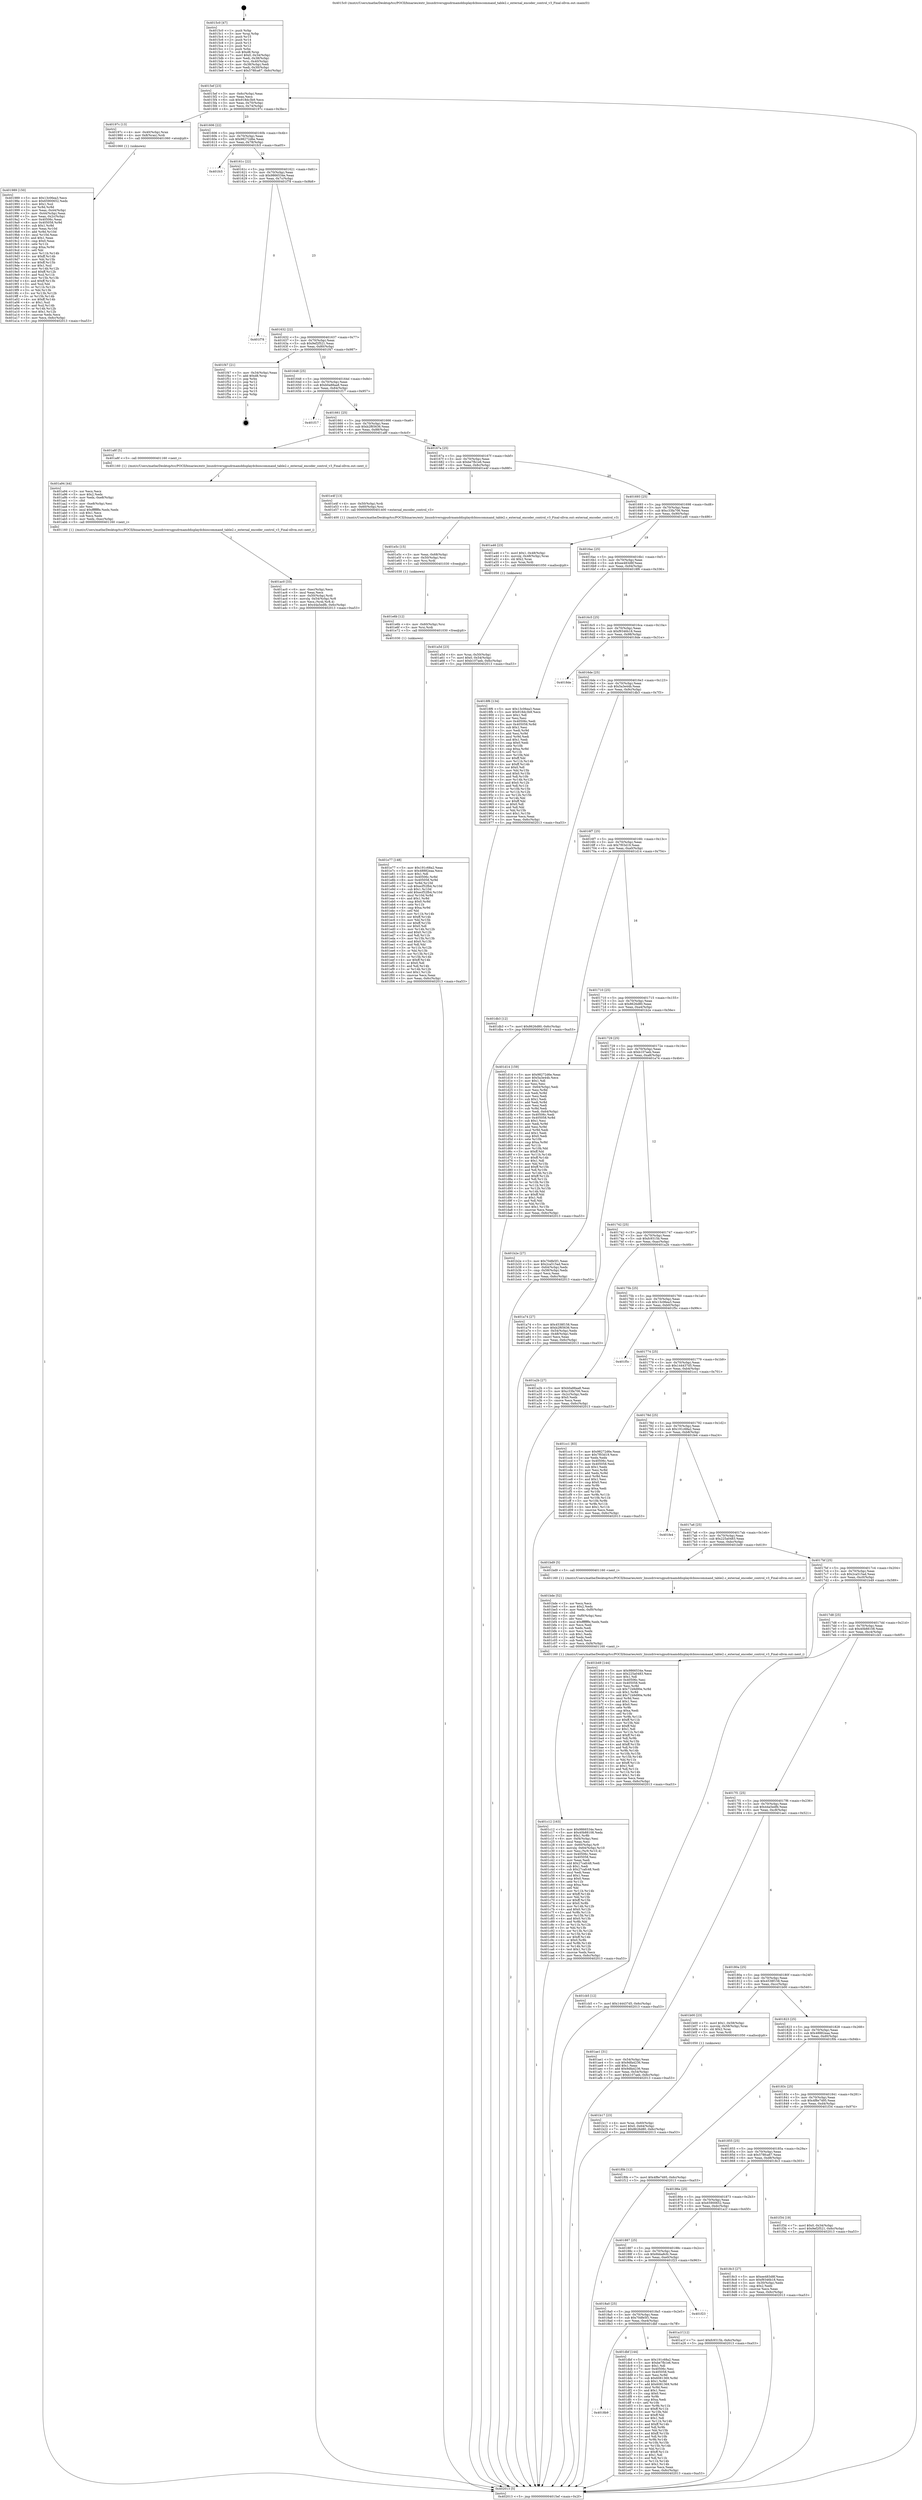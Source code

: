 digraph "0x4015c0" {
  label = "0x4015c0 (/mnt/c/Users/mathe/Desktop/tcc/POCII/binaries/extr_linuxdriversgpudrmamddisplaydcbioscommand_table2.c_external_encoder_control_v3_Final-ollvm.out::main(0))"
  labelloc = "t"
  node[shape=record]

  Entry [label="",width=0.3,height=0.3,shape=circle,fillcolor=black,style=filled]
  "0x4015ef" [label="{
     0x4015ef [23]\l
     | [instrs]\l
     &nbsp;&nbsp;0x4015ef \<+3\>: mov -0x6c(%rbp),%eax\l
     &nbsp;&nbsp;0x4015f2 \<+2\>: mov %eax,%ecx\l
     &nbsp;&nbsp;0x4015f4 \<+6\>: sub $0x918dc3b9,%ecx\l
     &nbsp;&nbsp;0x4015fa \<+3\>: mov %eax,-0x70(%rbp)\l
     &nbsp;&nbsp;0x4015fd \<+3\>: mov %ecx,-0x74(%rbp)\l
     &nbsp;&nbsp;0x401600 \<+6\>: je 000000000040197c \<main+0x3bc\>\l
  }"]
  "0x40197c" [label="{
     0x40197c [13]\l
     | [instrs]\l
     &nbsp;&nbsp;0x40197c \<+4\>: mov -0x40(%rbp),%rax\l
     &nbsp;&nbsp;0x401980 \<+4\>: mov 0x8(%rax),%rdi\l
     &nbsp;&nbsp;0x401984 \<+5\>: call 0000000000401060 \<atoi@plt\>\l
     | [calls]\l
     &nbsp;&nbsp;0x401060 \{1\} (unknown)\l
  }"]
  "0x401606" [label="{
     0x401606 [22]\l
     | [instrs]\l
     &nbsp;&nbsp;0x401606 \<+5\>: jmp 000000000040160b \<main+0x4b\>\l
     &nbsp;&nbsp;0x40160b \<+3\>: mov -0x70(%rbp),%eax\l
     &nbsp;&nbsp;0x40160e \<+5\>: sub $0x98272d6e,%eax\l
     &nbsp;&nbsp;0x401613 \<+3\>: mov %eax,-0x78(%rbp)\l
     &nbsp;&nbsp;0x401616 \<+6\>: je 0000000000401fc5 \<main+0xa05\>\l
  }"]
  Exit [label="",width=0.3,height=0.3,shape=circle,fillcolor=black,style=filled,peripheries=2]
  "0x401fc5" [label="{
     0x401fc5\l
  }", style=dashed]
  "0x40161c" [label="{
     0x40161c [22]\l
     | [instrs]\l
     &nbsp;&nbsp;0x40161c \<+5\>: jmp 0000000000401621 \<main+0x61\>\l
     &nbsp;&nbsp;0x401621 \<+3\>: mov -0x70(%rbp),%eax\l
     &nbsp;&nbsp;0x401624 \<+5\>: sub $0x9866534e,%eax\l
     &nbsp;&nbsp;0x401629 \<+3\>: mov %eax,-0x7c(%rbp)\l
     &nbsp;&nbsp;0x40162c \<+6\>: je 0000000000401f78 \<main+0x9b8\>\l
  }"]
  "0x401e77" [label="{
     0x401e77 [148]\l
     | [instrs]\l
     &nbsp;&nbsp;0x401e77 \<+5\>: mov $0x191c68a2,%eax\l
     &nbsp;&nbsp;0x401e7c \<+5\>: mov $0x48882eaa,%ecx\l
     &nbsp;&nbsp;0x401e81 \<+2\>: mov $0x1,%dl\l
     &nbsp;&nbsp;0x401e83 \<+8\>: mov 0x40506c,%r8d\l
     &nbsp;&nbsp;0x401e8b \<+8\>: mov 0x405058,%r9d\l
     &nbsp;&nbsp;0x401e93 \<+3\>: mov %r8d,%r10d\l
     &nbsp;&nbsp;0x401e96 \<+7\>: sub $0xecf52fb4,%r10d\l
     &nbsp;&nbsp;0x401e9d \<+4\>: sub $0x1,%r10d\l
     &nbsp;&nbsp;0x401ea1 \<+7\>: add $0xecf52fb4,%r10d\l
     &nbsp;&nbsp;0x401ea8 \<+4\>: imul %r10d,%r8d\l
     &nbsp;&nbsp;0x401eac \<+4\>: and $0x1,%r8d\l
     &nbsp;&nbsp;0x401eb0 \<+4\>: cmp $0x0,%r8d\l
     &nbsp;&nbsp;0x401eb4 \<+4\>: sete %r11b\l
     &nbsp;&nbsp;0x401eb8 \<+4\>: cmp $0xa,%r9d\l
     &nbsp;&nbsp;0x401ebc \<+3\>: setl %bl\l
     &nbsp;&nbsp;0x401ebf \<+3\>: mov %r11b,%r14b\l
     &nbsp;&nbsp;0x401ec2 \<+4\>: xor $0xff,%r14b\l
     &nbsp;&nbsp;0x401ec6 \<+3\>: mov %bl,%r15b\l
     &nbsp;&nbsp;0x401ec9 \<+4\>: xor $0xff,%r15b\l
     &nbsp;&nbsp;0x401ecd \<+3\>: xor $0x0,%dl\l
     &nbsp;&nbsp;0x401ed0 \<+3\>: mov %r14b,%r12b\l
     &nbsp;&nbsp;0x401ed3 \<+4\>: and $0x0,%r12b\l
     &nbsp;&nbsp;0x401ed7 \<+3\>: and %dl,%r11b\l
     &nbsp;&nbsp;0x401eda \<+3\>: mov %r15b,%r13b\l
     &nbsp;&nbsp;0x401edd \<+4\>: and $0x0,%r13b\l
     &nbsp;&nbsp;0x401ee1 \<+2\>: and %dl,%bl\l
     &nbsp;&nbsp;0x401ee3 \<+3\>: or %r11b,%r12b\l
     &nbsp;&nbsp;0x401ee6 \<+3\>: or %bl,%r13b\l
     &nbsp;&nbsp;0x401ee9 \<+3\>: xor %r13b,%r12b\l
     &nbsp;&nbsp;0x401eec \<+3\>: or %r15b,%r14b\l
     &nbsp;&nbsp;0x401eef \<+4\>: xor $0xff,%r14b\l
     &nbsp;&nbsp;0x401ef3 \<+3\>: or $0x0,%dl\l
     &nbsp;&nbsp;0x401ef6 \<+3\>: and %dl,%r14b\l
     &nbsp;&nbsp;0x401ef9 \<+3\>: or %r14b,%r12b\l
     &nbsp;&nbsp;0x401efc \<+4\>: test $0x1,%r12b\l
     &nbsp;&nbsp;0x401f00 \<+3\>: cmovne %ecx,%eax\l
     &nbsp;&nbsp;0x401f03 \<+3\>: mov %eax,-0x6c(%rbp)\l
     &nbsp;&nbsp;0x401f06 \<+5\>: jmp 0000000000402013 \<main+0xa53\>\l
  }"]
  "0x401f78" [label="{
     0x401f78\l
  }", style=dashed]
  "0x401632" [label="{
     0x401632 [22]\l
     | [instrs]\l
     &nbsp;&nbsp;0x401632 \<+5\>: jmp 0000000000401637 \<main+0x77\>\l
     &nbsp;&nbsp;0x401637 \<+3\>: mov -0x70(%rbp),%eax\l
     &nbsp;&nbsp;0x40163a \<+5\>: sub $0x9ef2f521,%eax\l
     &nbsp;&nbsp;0x40163f \<+3\>: mov %eax,-0x80(%rbp)\l
     &nbsp;&nbsp;0x401642 \<+6\>: je 0000000000401f47 \<main+0x987\>\l
  }"]
  "0x401e6b" [label="{
     0x401e6b [12]\l
     | [instrs]\l
     &nbsp;&nbsp;0x401e6b \<+4\>: mov -0x60(%rbp),%rsi\l
     &nbsp;&nbsp;0x401e6f \<+3\>: mov %rsi,%rdi\l
     &nbsp;&nbsp;0x401e72 \<+5\>: call 0000000000401030 \<free@plt\>\l
     | [calls]\l
     &nbsp;&nbsp;0x401030 \{1\} (unknown)\l
  }"]
  "0x401f47" [label="{
     0x401f47 [21]\l
     | [instrs]\l
     &nbsp;&nbsp;0x401f47 \<+3\>: mov -0x34(%rbp),%eax\l
     &nbsp;&nbsp;0x401f4a \<+7\>: add $0xd8,%rsp\l
     &nbsp;&nbsp;0x401f51 \<+1\>: pop %rbx\l
     &nbsp;&nbsp;0x401f52 \<+2\>: pop %r12\l
     &nbsp;&nbsp;0x401f54 \<+2\>: pop %r13\l
     &nbsp;&nbsp;0x401f56 \<+2\>: pop %r14\l
     &nbsp;&nbsp;0x401f58 \<+2\>: pop %r15\l
     &nbsp;&nbsp;0x401f5a \<+1\>: pop %rbp\l
     &nbsp;&nbsp;0x401f5b \<+1\>: ret\l
  }"]
  "0x401648" [label="{
     0x401648 [25]\l
     | [instrs]\l
     &nbsp;&nbsp;0x401648 \<+5\>: jmp 000000000040164d \<main+0x8d\>\l
     &nbsp;&nbsp;0x40164d \<+3\>: mov -0x70(%rbp),%eax\l
     &nbsp;&nbsp;0x401650 \<+5\>: sub $0xb0a88aa8,%eax\l
     &nbsp;&nbsp;0x401655 \<+6\>: mov %eax,-0x84(%rbp)\l
     &nbsp;&nbsp;0x40165b \<+6\>: je 0000000000401f17 \<main+0x957\>\l
  }"]
  "0x401e5c" [label="{
     0x401e5c [15]\l
     | [instrs]\l
     &nbsp;&nbsp;0x401e5c \<+3\>: mov %eax,-0x68(%rbp)\l
     &nbsp;&nbsp;0x401e5f \<+4\>: mov -0x50(%rbp),%rsi\l
     &nbsp;&nbsp;0x401e63 \<+3\>: mov %rsi,%rdi\l
     &nbsp;&nbsp;0x401e66 \<+5\>: call 0000000000401030 \<free@plt\>\l
     | [calls]\l
     &nbsp;&nbsp;0x401030 \{1\} (unknown)\l
  }"]
  "0x401f17" [label="{
     0x401f17\l
  }", style=dashed]
  "0x401661" [label="{
     0x401661 [25]\l
     | [instrs]\l
     &nbsp;&nbsp;0x401661 \<+5\>: jmp 0000000000401666 \<main+0xa6\>\l
     &nbsp;&nbsp;0x401666 \<+3\>: mov -0x70(%rbp),%eax\l
     &nbsp;&nbsp;0x401669 \<+5\>: sub $0xb2f65636,%eax\l
     &nbsp;&nbsp;0x40166e \<+6\>: mov %eax,-0x88(%rbp)\l
     &nbsp;&nbsp;0x401674 \<+6\>: je 0000000000401a8f \<main+0x4cf\>\l
  }"]
  "0x4018b9" [label="{
     0x4018b9\l
  }", style=dashed]
  "0x401a8f" [label="{
     0x401a8f [5]\l
     | [instrs]\l
     &nbsp;&nbsp;0x401a8f \<+5\>: call 0000000000401160 \<next_i\>\l
     | [calls]\l
     &nbsp;&nbsp;0x401160 \{1\} (/mnt/c/Users/mathe/Desktop/tcc/POCII/binaries/extr_linuxdriversgpudrmamddisplaydcbioscommand_table2.c_external_encoder_control_v3_Final-ollvm.out::next_i)\l
  }"]
  "0x40167a" [label="{
     0x40167a [25]\l
     | [instrs]\l
     &nbsp;&nbsp;0x40167a \<+5\>: jmp 000000000040167f \<main+0xbf\>\l
     &nbsp;&nbsp;0x40167f \<+3\>: mov -0x70(%rbp),%eax\l
     &nbsp;&nbsp;0x401682 \<+5\>: sub $0xbe7fb1e6,%eax\l
     &nbsp;&nbsp;0x401687 \<+6\>: mov %eax,-0x8c(%rbp)\l
     &nbsp;&nbsp;0x40168d \<+6\>: je 0000000000401e4f \<main+0x88f\>\l
  }"]
  "0x401dbf" [label="{
     0x401dbf [144]\l
     | [instrs]\l
     &nbsp;&nbsp;0x401dbf \<+5\>: mov $0x191c68a2,%eax\l
     &nbsp;&nbsp;0x401dc4 \<+5\>: mov $0xbe7fb1e6,%ecx\l
     &nbsp;&nbsp;0x401dc9 \<+2\>: mov $0x1,%dl\l
     &nbsp;&nbsp;0x401dcb \<+7\>: mov 0x40506c,%esi\l
     &nbsp;&nbsp;0x401dd2 \<+7\>: mov 0x405058,%edi\l
     &nbsp;&nbsp;0x401dd9 \<+3\>: mov %esi,%r8d\l
     &nbsp;&nbsp;0x401ddc \<+7\>: sub $0x6081369,%r8d\l
     &nbsp;&nbsp;0x401de3 \<+4\>: sub $0x1,%r8d\l
     &nbsp;&nbsp;0x401de7 \<+7\>: add $0x6081369,%r8d\l
     &nbsp;&nbsp;0x401dee \<+4\>: imul %r8d,%esi\l
     &nbsp;&nbsp;0x401df2 \<+3\>: and $0x1,%esi\l
     &nbsp;&nbsp;0x401df5 \<+3\>: cmp $0x0,%esi\l
     &nbsp;&nbsp;0x401df8 \<+4\>: sete %r9b\l
     &nbsp;&nbsp;0x401dfc \<+3\>: cmp $0xa,%edi\l
     &nbsp;&nbsp;0x401dff \<+4\>: setl %r10b\l
     &nbsp;&nbsp;0x401e03 \<+3\>: mov %r9b,%r11b\l
     &nbsp;&nbsp;0x401e06 \<+4\>: xor $0xff,%r11b\l
     &nbsp;&nbsp;0x401e0a \<+3\>: mov %r10b,%bl\l
     &nbsp;&nbsp;0x401e0d \<+3\>: xor $0xff,%bl\l
     &nbsp;&nbsp;0x401e10 \<+3\>: xor $0x1,%dl\l
     &nbsp;&nbsp;0x401e13 \<+3\>: mov %r11b,%r14b\l
     &nbsp;&nbsp;0x401e16 \<+4\>: and $0xff,%r14b\l
     &nbsp;&nbsp;0x401e1a \<+3\>: and %dl,%r9b\l
     &nbsp;&nbsp;0x401e1d \<+3\>: mov %bl,%r15b\l
     &nbsp;&nbsp;0x401e20 \<+4\>: and $0xff,%r15b\l
     &nbsp;&nbsp;0x401e24 \<+3\>: and %dl,%r10b\l
     &nbsp;&nbsp;0x401e27 \<+3\>: or %r9b,%r14b\l
     &nbsp;&nbsp;0x401e2a \<+3\>: or %r10b,%r15b\l
     &nbsp;&nbsp;0x401e2d \<+3\>: xor %r15b,%r14b\l
     &nbsp;&nbsp;0x401e30 \<+3\>: or %bl,%r11b\l
     &nbsp;&nbsp;0x401e33 \<+4\>: xor $0xff,%r11b\l
     &nbsp;&nbsp;0x401e37 \<+3\>: or $0x1,%dl\l
     &nbsp;&nbsp;0x401e3a \<+3\>: and %dl,%r11b\l
     &nbsp;&nbsp;0x401e3d \<+3\>: or %r11b,%r14b\l
     &nbsp;&nbsp;0x401e40 \<+4\>: test $0x1,%r14b\l
     &nbsp;&nbsp;0x401e44 \<+3\>: cmovne %ecx,%eax\l
     &nbsp;&nbsp;0x401e47 \<+3\>: mov %eax,-0x6c(%rbp)\l
     &nbsp;&nbsp;0x401e4a \<+5\>: jmp 0000000000402013 \<main+0xa53\>\l
  }"]
  "0x401e4f" [label="{
     0x401e4f [13]\l
     | [instrs]\l
     &nbsp;&nbsp;0x401e4f \<+4\>: mov -0x50(%rbp),%rdi\l
     &nbsp;&nbsp;0x401e53 \<+4\>: mov -0x60(%rbp),%rsi\l
     &nbsp;&nbsp;0x401e57 \<+5\>: call 0000000000401400 \<external_encoder_control_v3\>\l
     | [calls]\l
     &nbsp;&nbsp;0x401400 \{1\} (/mnt/c/Users/mathe/Desktop/tcc/POCII/binaries/extr_linuxdriversgpudrmamddisplaydcbioscommand_table2.c_external_encoder_control_v3_Final-ollvm.out::external_encoder_control_v3)\l
  }"]
  "0x401693" [label="{
     0x401693 [25]\l
     | [instrs]\l
     &nbsp;&nbsp;0x401693 \<+5\>: jmp 0000000000401698 \<main+0xd8\>\l
     &nbsp;&nbsp;0x401698 \<+3\>: mov -0x70(%rbp),%eax\l
     &nbsp;&nbsp;0x40169b \<+5\>: sub $0xc33fa706,%eax\l
     &nbsp;&nbsp;0x4016a0 \<+6\>: mov %eax,-0x90(%rbp)\l
     &nbsp;&nbsp;0x4016a6 \<+6\>: je 0000000000401a46 \<main+0x486\>\l
  }"]
  "0x4018a0" [label="{
     0x4018a0 [25]\l
     | [instrs]\l
     &nbsp;&nbsp;0x4018a0 \<+5\>: jmp 00000000004018a5 \<main+0x2e5\>\l
     &nbsp;&nbsp;0x4018a5 \<+3\>: mov -0x70(%rbp),%eax\l
     &nbsp;&nbsp;0x4018a8 \<+5\>: sub $0x70dfe5f1,%eax\l
     &nbsp;&nbsp;0x4018ad \<+6\>: mov %eax,-0xe4(%rbp)\l
     &nbsp;&nbsp;0x4018b3 \<+6\>: je 0000000000401dbf \<main+0x7ff\>\l
  }"]
  "0x401a46" [label="{
     0x401a46 [23]\l
     | [instrs]\l
     &nbsp;&nbsp;0x401a46 \<+7\>: movl $0x1,-0x48(%rbp)\l
     &nbsp;&nbsp;0x401a4d \<+4\>: movslq -0x48(%rbp),%rax\l
     &nbsp;&nbsp;0x401a51 \<+4\>: shl $0x2,%rax\l
     &nbsp;&nbsp;0x401a55 \<+3\>: mov %rax,%rdi\l
     &nbsp;&nbsp;0x401a58 \<+5\>: call 0000000000401050 \<malloc@plt\>\l
     | [calls]\l
     &nbsp;&nbsp;0x401050 \{1\} (unknown)\l
  }"]
  "0x4016ac" [label="{
     0x4016ac [25]\l
     | [instrs]\l
     &nbsp;&nbsp;0x4016ac \<+5\>: jmp 00000000004016b1 \<main+0xf1\>\l
     &nbsp;&nbsp;0x4016b1 \<+3\>: mov -0x70(%rbp),%eax\l
     &nbsp;&nbsp;0x4016b4 \<+5\>: sub $0xee483d8f,%eax\l
     &nbsp;&nbsp;0x4016b9 \<+6\>: mov %eax,-0x94(%rbp)\l
     &nbsp;&nbsp;0x4016bf \<+6\>: je 00000000004018f6 \<main+0x336\>\l
  }"]
  "0x401f23" [label="{
     0x401f23\l
  }", style=dashed]
  "0x4018f6" [label="{
     0x4018f6 [134]\l
     | [instrs]\l
     &nbsp;&nbsp;0x4018f6 \<+5\>: mov $0x13c06ea3,%eax\l
     &nbsp;&nbsp;0x4018fb \<+5\>: mov $0x918dc3b9,%ecx\l
     &nbsp;&nbsp;0x401900 \<+2\>: mov $0x1,%dl\l
     &nbsp;&nbsp;0x401902 \<+2\>: xor %esi,%esi\l
     &nbsp;&nbsp;0x401904 \<+7\>: mov 0x40506c,%edi\l
     &nbsp;&nbsp;0x40190b \<+8\>: mov 0x405058,%r8d\l
     &nbsp;&nbsp;0x401913 \<+3\>: sub $0x1,%esi\l
     &nbsp;&nbsp;0x401916 \<+3\>: mov %edi,%r9d\l
     &nbsp;&nbsp;0x401919 \<+3\>: add %esi,%r9d\l
     &nbsp;&nbsp;0x40191c \<+4\>: imul %r9d,%edi\l
     &nbsp;&nbsp;0x401920 \<+3\>: and $0x1,%edi\l
     &nbsp;&nbsp;0x401923 \<+3\>: cmp $0x0,%edi\l
     &nbsp;&nbsp;0x401926 \<+4\>: sete %r10b\l
     &nbsp;&nbsp;0x40192a \<+4\>: cmp $0xa,%r8d\l
     &nbsp;&nbsp;0x40192e \<+4\>: setl %r11b\l
     &nbsp;&nbsp;0x401932 \<+3\>: mov %r10b,%bl\l
     &nbsp;&nbsp;0x401935 \<+3\>: xor $0xff,%bl\l
     &nbsp;&nbsp;0x401938 \<+3\>: mov %r11b,%r14b\l
     &nbsp;&nbsp;0x40193b \<+4\>: xor $0xff,%r14b\l
     &nbsp;&nbsp;0x40193f \<+3\>: xor $0x0,%dl\l
     &nbsp;&nbsp;0x401942 \<+3\>: mov %bl,%r15b\l
     &nbsp;&nbsp;0x401945 \<+4\>: and $0x0,%r15b\l
     &nbsp;&nbsp;0x401949 \<+3\>: and %dl,%r10b\l
     &nbsp;&nbsp;0x40194c \<+3\>: mov %r14b,%r12b\l
     &nbsp;&nbsp;0x40194f \<+4\>: and $0x0,%r12b\l
     &nbsp;&nbsp;0x401953 \<+3\>: and %dl,%r11b\l
     &nbsp;&nbsp;0x401956 \<+3\>: or %r10b,%r15b\l
     &nbsp;&nbsp;0x401959 \<+3\>: or %r11b,%r12b\l
     &nbsp;&nbsp;0x40195c \<+3\>: xor %r12b,%r15b\l
     &nbsp;&nbsp;0x40195f \<+3\>: or %r14b,%bl\l
     &nbsp;&nbsp;0x401962 \<+3\>: xor $0xff,%bl\l
     &nbsp;&nbsp;0x401965 \<+3\>: or $0x0,%dl\l
     &nbsp;&nbsp;0x401968 \<+2\>: and %dl,%bl\l
     &nbsp;&nbsp;0x40196a \<+3\>: or %bl,%r15b\l
     &nbsp;&nbsp;0x40196d \<+4\>: test $0x1,%r15b\l
     &nbsp;&nbsp;0x401971 \<+3\>: cmovne %ecx,%eax\l
     &nbsp;&nbsp;0x401974 \<+3\>: mov %eax,-0x6c(%rbp)\l
     &nbsp;&nbsp;0x401977 \<+5\>: jmp 0000000000402013 \<main+0xa53\>\l
  }"]
  "0x4016c5" [label="{
     0x4016c5 [25]\l
     | [instrs]\l
     &nbsp;&nbsp;0x4016c5 \<+5\>: jmp 00000000004016ca \<main+0x10a\>\l
     &nbsp;&nbsp;0x4016ca \<+3\>: mov -0x70(%rbp),%eax\l
     &nbsp;&nbsp;0x4016cd \<+5\>: sub $0xf9346b18,%eax\l
     &nbsp;&nbsp;0x4016d2 \<+6\>: mov %eax,-0x98(%rbp)\l
     &nbsp;&nbsp;0x4016d8 \<+6\>: je 00000000004018de \<main+0x31e\>\l
  }"]
  "0x401c12" [label="{
     0x401c12 [163]\l
     | [instrs]\l
     &nbsp;&nbsp;0x401c12 \<+5\>: mov $0x9866534e,%ecx\l
     &nbsp;&nbsp;0x401c17 \<+5\>: mov $0x40b88108,%edx\l
     &nbsp;&nbsp;0x401c1c \<+3\>: mov $0x1,%r8b\l
     &nbsp;&nbsp;0x401c1f \<+6\>: mov -0xf4(%rbp),%esi\l
     &nbsp;&nbsp;0x401c25 \<+3\>: imul %eax,%esi\l
     &nbsp;&nbsp;0x401c28 \<+4\>: mov -0x60(%rbp),%r9\l
     &nbsp;&nbsp;0x401c2c \<+4\>: movslq -0x64(%rbp),%r10\l
     &nbsp;&nbsp;0x401c30 \<+4\>: mov %esi,(%r9,%r10,4)\l
     &nbsp;&nbsp;0x401c34 \<+7\>: mov 0x40506c,%eax\l
     &nbsp;&nbsp;0x401c3b \<+7\>: mov 0x405058,%esi\l
     &nbsp;&nbsp;0x401c42 \<+2\>: mov %eax,%edi\l
     &nbsp;&nbsp;0x401c44 \<+6\>: add $0x27cafc48,%edi\l
     &nbsp;&nbsp;0x401c4a \<+3\>: sub $0x1,%edi\l
     &nbsp;&nbsp;0x401c4d \<+6\>: sub $0x27cafc48,%edi\l
     &nbsp;&nbsp;0x401c53 \<+3\>: imul %edi,%eax\l
     &nbsp;&nbsp;0x401c56 \<+3\>: and $0x1,%eax\l
     &nbsp;&nbsp;0x401c59 \<+3\>: cmp $0x0,%eax\l
     &nbsp;&nbsp;0x401c5c \<+4\>: sete %r11b\l
     &nbsp;&nbsp;0x401c60 \<+3\>: cmp $0xa,%esi\l
     &nbsp;&nbsp;0x401c63 \<+3\>: setl %bl\l
     &nbsp;&nbsp;0x401c66 \<+3\>: mov %r11b,%r14b\l
     &nbsp;&nbsp;0x401c69 \<+4\>: xor $0xff,%r14b\l
     &nbsp;&nbsp;0x401c6d \<+3\>: mov %bl,%r15b\l
     &nbsp;&nbsp;0x401c70 \<+4\>: xor $0xff,%r15b\l
     &nbsp;&nbsp;0x401c74 \<+4\>: xor $0x0,%r8b\l
     &nbsp;&nbsp;0x401c78 \<+3\>: mov %r14b,%r12b\l
     &nbsp;&nbsp;0x401c7b \<+4\>: and $0x0,%r12b\l
     &nbsp;&nbsp;0x401c7f \<+3\>: and %r8b,%r11b\l
     &nbsp;&nbsp;0x401c82 \<+3\>: mov %r15b,%r13b\l
     &nbsp;&nbsp;0x401c85 \<+4\>: and $0x0,%r13b\l
     &nbsp;&nbsp;0x401c89 \<+3\>: and %r8b,%bl\l
     &nbsp;&nbsp;0x401c8c \<+3\>: or %r11b,%r12b\l
     &nbsp;&nbsp;0x401c8f \<+3\>: or %bl,%r13b\l
     &nbsp;&nbsp;0x401c92 \<+3\>: xor %r13b,%r12b\l
     &nbsp;&nbsp;0x401c95 \<+3\>: or %r15b,%r14b\l
     &nbsp;&nbsp;0x401c98 \<+4\>: xor $0xff,%r14b\l
     &nbsp;&nbsp;0x401c9c \<+4\>: or $0x0,%r8b\l
     &nbsp;&nbsp;0x401ca0 \<+3\>: and %r8b,%r14b\l
     &nbsp;&nbsp;0x401ca3 \<+3\>: or %r14b,%r12b\l
     &nbsp;&nbsp;0x401ca6 \<+4\>: test $0x1,%r12b\l
     &nbsp;&nbsp;0x401caa \<+3\>: cmovne %edx,%ecx\l
     &nbsp;&nbsp;0x401cad \<+3\>: mov %ecx,-0x6c(%rbp)\l
     &nbsp;&nbsp;0x401cb0 \<+5\>: jmp 0000000000402013 \<main+0xa53\>\l
  }"]
  "0x4018de" [label="{
     0x4018de\l
  }", style=dashed]
  "0x4016de" [label="{
     0x4016de [25]\l
     | [instrs]\l
     &nbsp;&nbsp;0x4016de \<+5\>: jmp 00000000004016e3 \<main+0x123\>\l
     &nbsp;&nbsp;0x4016e3 \<+3\>: mov -0x70(%rbp),%eax\l
     &nbsp;&nbsp;0x4016e6 \<+5\>: sub $0x5a3e44b,%eax\l
     &nbsp;&nbsp;0x4016eb \<+6\>: mov %eax,-0x9c(%rbp)\l
     &nbsp;&nbsp;0x4016f1 \<+6\>: je 0000000000401db3 \<main+0x7f3\>\l
  }"]
  "0x401bde" [label="{
     0x401bde [52]\l
     | [instrs]\l
     &nbsp;&nbsp;0x401bde \<+2\>: xor %ecx,%ecx\l
     &nbsp;&nbsp;0x401be0 \<+5\>: mov $0x2,%edx\l
     &nbsp;&nbsp;0x401be5 \<+6\>: mov %edx,-0xf0(%rbp)\l
     &nbsp;&nbsp;0x401beb \<+1\>: cltd\l
     &nbsp;&nbsp;0x401bec \<+6\>: mov -0xf0(%rbp),%esi\l
     &nbsp;&nbsp;0x401bf2 \<+2\>: idiv %esi\l
     &nbsp;&nbsp;0x401bf4 \<+6\>: imul $0xfffffffe,%edx,%edx\l
     &nbsp;&nbsp;0x401bfa \<+2\>: mov %ecx,%edi\l
     &nbsp;&nbsp;0x401bfc \<+2\>: sub %edx,%edi\l
     &nbsp;&nbsp;0x401bfe \<+2\>: mov %ecx,%edx\l
     &nbsp;&nbsp;0x401c00 \<+3\>: sub $0x1,%edx\l
     &nbsp;&nbsp;0x401c03 \<+2\>: add %edx,%edi\l
     &nbsp;&nbsp;0x401c05 \<+2\>: sub %edi,%ecx\l
     &nbsp;&nbsp;0x401c07 \<+6\>: mov %ecx,-0xf4(%rbp)\l
     &nbsp;&nbsp;0x401c0d \<+5\>: call 0000000000401160 \<next_i\>\l
     | [calls]\l
     &nbsp;&nbsp;0x401160 \{1\} (/mnt/c/Users/mathe/Desktop/tcc/POCII/binaries/extr_linuxdriversgpudrmamddisplaydcbioscommand_table2.c_external_encoder_control_v3_Final-ollvm.out::next_i)\l
  }"]
  "0x401db3" [label="{
     0x401db3 [12]\l
     | [instrs]\l
     &nbsp;&nbsp;0x401db3 \<+7\>: movl $0x8626d80,-0x6c(%rbp)\l
     &nbsp;&nbsp;0x401dba \<+5\>: jmp 0000000000402013 \<main+0xa53\>\l
  }"]
  "0x4016f7" [label="{
     0x4016f7 [25]\l
     | [instrs]\l
     &nbsp;&nbsp;0x4016f7 \<+5\>: jmp 00000000004016fc \<main+0x13c\>\l
     &nbsp;&nbsp;0x4016fc \<+3\>: mov -0x70(%rbp),%eax\l
     &nbsp;&nbsp;0x4016ff \<+5\>: sub $0x7f03d19,%eax\l
     &nbsp;&nbsp;0x401704 \<+6\>: mov %eax,-0xa0(%rbp)\l
     &nbsp;&nbsp;0x40170a \<+6\>: je 0000000000401d14 \<main+0x754\>\l
  }"]
  "0x401b17" [label="{
     0x401b17 [23]\l
     | [instrs]\l
     &nbsp;&nbsp;0x401b17 \<+4\>: mov %rax,-0x60(%rbp)\l
     &nbsp;&nbsp;0x401b1b \<+7\>: movl $0x0,-0x64(%rbp)\l
     &nbsp;&nbsp;0x401b22 \<+7\>: movl $0x8626d80,-0x6c(%rbp)\l
     &nbsp;&nbsp;0x401b29 \<+5\>: jmp 0000000000402013 \<main+0xa53\>\l
  }"]
  "0x401d14" [label="{
     0x401d14 [159]\l
     | [instrs]\l
     &nbsp;&nbsp;0x401d14 \<+5\>: mov $0x98272d6e,%eax\l
     &nbsp;&nbsp;0x401d19 \<+5\>: mov $0x5a3e44b,%ecx\l
     &nbsp;&nbsp;0x401d1e \<+2\>: mov $0x1,%dl\l
     &nbsp;&nbsp;0x401d20 \<+2\>: xor %esi,%esi\l
     &nbsp;&nbsp;0x401d22 \<+3\>: mov -0x64(%rbp),%edi\l
     &nbsp;&nbsp;0x401d25 \<+3\>: mov %esi,%r8d\l
     &nbsp;&nbsp;0x401d28 \<+3\>: sub %edi,%r8d\l
     &nbsp;&nbsp;0x401d2b \<+2\>: mov %esi,%edi\l
     &nbsp;&nbsp;0x401d2d \<+3\>: sub $0x1,%edi\l
     &nbsp;&nbsp;0x401d30 \<+3\>: add %edi,%r8d\l
     &nbsp;&nbsp;0x401d33 \<+2\>: mov %esi,%edi\l
     &nbsp;&nbsp;0x401d35 \<+3\>: sub %r8d,%edi\l
     &nbsp;&nbsp;0x401d38 \<+3\>: mov %edi,-0x64(%rbp)\l
     &nbsp;&nbsp;0x401d3b \<+7\>: mov 0x40506c,%edi\l
     &nbsp;&nbsp;0x401d42 \<+8\>: mov 0x405058,%r8d\l
     &nbsp;&nbsp;0x401d4a \<+3\>: sub $0x1,%esi\l
     &nbsp;&nbsp;0x401d4d \<+3\>: mov %edi,%r9d\l
     &nbsp;&nbsp;0x401d50 \<+3\>: add %esi,%r9d\l
     &nbsp;&nbsp;0x401d53 \<+4\>: imul %r9d,%edi\l
     &nbsp;&nbsp;0x401d57 \<+3\>: and $0x1,%edi\l
     &nbsp;&nbsp;0x401d5a \<+3\>: cmp $0x0,%edi\l
     &nbsp;&nbsp;0x401d5d \<+4\>: sete %r10b\l
     &nbsp;&nbsp;0x401d61 \<+4\>: cmp $0xa,%r8d\l
     &nbsp;&nbsp;0x401d65 \<+4\>: setl %r11b\l
     &nbsp;&nbsp;0x401d69 \<+3\>: mov %r10b,%bl\l
     &nbsp;&nbsp;0x401d6c \<+3\>: xor $0xff,%bl\l
     &nbsp;&nbsp;0x401d6f \<+3\>: mov %r11b,%r14b\l
     &nbsp;&nbsp;0x401d72 \<+4\>: xor $0xff,%r14b\l
     &nbsp;&nbsp;0x401d76 \<+3\>: xor $0x1,%dl\l
     &nbsp;&nbsp;0x401d79 \<+3\>: mov %bl,%r15b\l
     &nbsp;&nbsp;0x401d7c \<+4\>: and $0xff,%r15b\l
     &nbsp;&nbsp;0x401d80 \<+3\>: and %dl,%r10b\l
     &nbsp;&nbsp;0x401d83 \<+3\>: mov %r14b,%r12b\l
     &nbsp;&nbsp;0x401d86 \<+4\>: and $0xff,%r12b\l
     &nbsp;&nbsp;0x401d8a \<+3\>: and %dl,%r11b\l
     &nbsp;&nbsp;0x401d8d \<+3\>: or %r10b,%r15b\l
     &nbsp;&nbsp;0x401d90 \<+3\>: or %r11b,%r12b\l
     &nbsp;&nbsp;0x401d93 \<+3\>: xor %r12b,%r15b\l
     &nbsp;&nbsp;0x401d96 \<+3\>: or %r14b,%bl\l
     &nbsp;&nbsp;0x401d99 \<+3\>: xor $0xff,%bl\l
     &nbsp;&nbsp;0x401d9c \<+3\>: or $0x1,%dl\l
     &nbsp;&nbsp;0x401d9f \<+2\>: and %dl,%bl\l
     &nbsp;&nbsp;0x401da1 \<+3\>: or %bl,%r15b\l
     &nbsp;&nbsp;0x401da4 \<+4\>: test $0x1,%r15b\l
     &nbsp;&nbsp;0x401da8 \<+3\>: cmovne %ecx,%eax\l
     &nbsp;&nbsp;0x401dab \<+3\>: mov %eax,-0x6c(%rbp)\l
     &nbsp;&nbsp;0x401dae \<+5\>: jmp 0000000000402013 \<main+0xa53\>\l
  }"]
  "0x401710" [label="{
     0x401710 [25]\l
     | [instrs]\l
     &nbsp;&nbsp;0x401710 \<+5\>: jmp 0000000000401715 \<main+0x155\>\l
     &nbsp;&nbsp;0x401715 \<+3\>: mov -0x70(%rbp),%eax\l
     &nbsp;&nbsp;0x401718 \<+5\>: sub $0x8626d80,%eax\l
     &nbsp;&nbsp;0x40171d \<+6\>: mov %eax,-0xa4(%rbp)\l
     &nbsp;&nbsp;0x401723 \<+6\>: je 0000000000401b2e \<main+0x56e\>\l
  }"]
  "0x401ac0" [label="{
     0x401ac0 [33]\l
     | [instrs]\l
     &nbsp;&nbsp;0x401ac0 \<+6\>: mov -0xec(%rbp),%ecx\l
     &nbsp;&nbsp;0x401ac6 \<+3\>: imul %eax,%ecx\l
     &nbsp;&nbsp;0x401ac9 \<+4\>: mov -0x50(%rbp),%rdi\l
     &nbsp;&nbsp;0x401acd \<+4\>: movslq -0x54(%rbp),%r8\l
     &nbsp;&nbsp;0x401ad1 \<+4\>: mov %ecx,(%rdi,%r8,4)\l
     &nbsp;&nbsp;0x401ad5 \<+7\>: movl $0x44a5edfb,-0x6c(%rbp)\l
     &nbsp;&nbsp;0x401adc \<+5\>: jmp 0000000000402013 \<main+0xa53\>\l
  }"]
  "0x401b2e" [label="{
     0x401b2e [27]\l
     | [instrs]\l
     &nbsp;&nbsp;0x401b2e \<+5\>: mov $0x70dfe5f1,%eax\l
     &nbsp;&nbsp;0x401b33 \<+5\>: mov $0x2ca515ad,%ecx\l
     &nbsp;&nbsp;0x401b38 \<+3\>: mov -0x64(%rbp),%edx\l
     &nbsp;&nbsp;0x401b3b \<+3\>: cmp -0x58(%rbp),%edx\l
     &nbsp;&nbsp;0x401b3e \<+3\>: cmovl %ecx,%eax\l
     &nbsp;&nbsp;0x401b41 \<+3\>: mov %eax,-0x6c(%rbp)\l
     &nbsp;&nbsp;0x401b44 \<+5\>: jmp 0000000000402013 \<main+0xa53\>\l
  }"]
  "0x401729" [label="{
     0x401729 [25]\l
     | [instrs]\l
     &nbsp;&nbsp;0x401729 \<+5\>: jmp 000000000040172e \<main+0x16e\>\l
     &nbsp;&nbsp;0x40172e \<+3\>: mov -0x70(%rbp),%eax\l
     &nbsp;&nbsp;0x401731 \<+5\>: sub $0xb107aeb,%eax\l
     &nbsp;&nbsp;0x401736 \<+6\>: mov %eax,-0xa8(%rbp)\l
     &nbsp;&nbsp;0x40173c \<+6\>: je 0000000000401a74 \<main+0x4b4\>\l
  }"]
  "0x401a94" [label="{
     0x401a94 [44]\l
     | [instrs]\l
     &nbsp;&nbsp;0x401a94 \<+2\>: xor %ecx,%ecx\l
     &nbsp;&nbsp;0x401a96 \<+5\>: mov $0x2,%edx\l
     &nbsp;&nbsp;0x401a9b \<+6\>: mov %edx,-0xe8(%rbp)\l
     &nbsp;&nbsp;0x401aa1 \<+1\>: cltd\l
     &nbsp;&nbsp;0x401aa2 \<+6\>: mov -0xe8(%rbp),%esi\l
     &nbsp;&nbsp;0x401aa8 \<+2\>: idiv %esi\l
     &nbsp;&nbsp;0x401aaa \<+6\>: imul $0xfffffffe,%edx,%edx\l
     &nbsp;&nbsp;0x401ab0 \<+3\>: sub $0x1,%ecx\l
     &nbsp;&nbsp;0x401ab3 \<+2\>: sub %ecx,%edx\l
     &nbsp;&nbsp;0x401ab5 \<+6\>: mov %edx,-0xec(%rbp)\l
     &nbsp;&nbsp;0x401abb \<+5\>: call 0000000000401160 \<next_i\>\l
     | [calls]\l
     &nbsp;&nbsp;0x401160 \{1\} (/mnt/c/Users/mathe/Desktop/tcc/POCII/binaries/extr_linuxdriversgpudrmamddisplaydcbioscommand_table2.c_external_encoder_control_v3_Final-ollvm.out::next_i)\l
  }"]
  "0x401a74" [label="{
     0x401a74 [27]\l
     | [instrs]\l
     &nbsp;&nbsp;0x401a74 \<+5\>: mov $0x4538f158,%eax\l
     &nbsp;&nbsp;0x401a79 \<+5\>: mov $0xb2f65636,%ecx\l
     &nbsp;&nbsp;0x401a7e \<+3\>: mov -0x54(%rbp),%edx\l
     &nbsp;&nbsp;0x401a81 \<+3\>: cmp -0x48(%rbp),%edx\l
     &nbsp;&nbsp;0x401a84 \<+3\>: cmovl %ecx,%eax\l
     &nbsp;&nbsp;0x401a87 \<+3\>: mov %eax,-0x6c(%rbp)\l
     &nbsp;&nbsp;0x401a8a \<+5\>: jmp 0000000000402013 \<main+0xa53\>\l
  }"]
  "0x401742" [label="{
     0x401742 [25]\l
     | [instrs]\l
     &nbsp;&nbsp;0x401742 \<+5\>: jmp 0000000000401747 \<main+0x187\>\l
     &nbsp;&nbsp;0x401747 \<+3\>: mov -0x70(%rbp),%eax\l
     &nbsp;&nbsp;0x40174a \<+5\>: sub $0xfc9315b,%eax\l
     &nbsp;&nbsp;0x40174f \<+6\>: mov %eax,-0xac(%rbp)\l
     &nbsp;&nbsp;0x401755 \<+6\>: je 0000000000401a2b \<main+0x46b\>\l
  }"]
  "0x401a5d" [label="{
     0x401a5d [23]\l
     | [instrs]\l
     &nbsp;&nbsp;0x401a5d \<+4\>: mov %rax,-0x50(%rbp)\l
     &nbsp;&nbsp;0x401a61 \<+7\>: movl $0x0,-0x54(%rbp)\l
     &nbsp;&nbsp;0x401a68 \<+7\>: movl $0xb107aeb,-0x6c(%rbp)\l
     &nbsp;&nbsp;0x401a6f \<+5\>: jmp 0000000000402013 \<main+0xa53\>\l
  }"]
  "0x401a2b" [label="{
     0x401a2b [27]\l
     | [instrs]\l
     &nbsp;&nbsp;0x401a2b \<+5\>: mov $0xb0a88aa8,%eax\l
     &nbsp;&nbsp;0x401a30 \<+5\>: mov $0xc33fa706,%ecx\l
     &nbsp;&nbsp;0x401a35 \<+3\>: mov -0x2c(%rbp),%edx\l
     &nbsp;&nbsp;0x401a38 \<+3\>: cmp $0x0,%edx\l
     &nbsp;&nbsp;0x401a3b \<+3\>: cmove %ecx,%eax\l
     &nbsp;&nbsp;0x401a3e \<+3\>: mov %eax,-0x6c(%rbp)\l
     &nbsp;&nbsp;0x401a41 \<+5\>: jmp 0000000000402013 \<main+0xa53\>\l
  }"]
  "0x40175b" [label="{
     0x40175b [25]\l
     | [instrs]\l
     &nbsp;&nbsp;0x40175b \<+5\>: jmp 0000000000401760 \<main+0x1a0\>\l
     &nbsp;&nbsp;0x401760 \<+3\>: mov -0x70(%rbp),%eax\l
     &nbsp;&nbsp;0x401763 \<+5\>: sub $0x13c06ea3,%eax\l
     &nbsp;&nbsp;0x401768 \<+6\>: mov %eax,-0xb0(%rbp)\l
     &nbsp;&nbsp;0x40176e \<+6\>: je 0000000000401f5c \<main+0x99c\>\l
  }"]
  "0x401887" [label="{
     0x401887 [25]\l
     | [instrs]\l
     &nbsp;&nbsp;0x401887 \<+5\>: jmp 000000000040188c \<main+0x2cc\>\l
     &nbsp;&nbsp;0x40188c \<+3\>: mov -0x70(%rbp),%eax\l
     &nbsp;&nbsp;0x40188f \<+5\>: sub $0x6bba8cfc,%eax\l
     &nbsp;&nbsp;0x401894 \<+6\>: mov %eax,-0xe0(%rbp)\l
     &nbsp;&nbsp;0x40189a \<+6\>: je 0000000000401f23 \<main+0x963\>\l
  }"]
  "0x401f5c" [label="{
     0x401f5c\l
  }", style=dashed]
  "0x401774" [label="{
     0x401774 [25]\l
     | [instrs]\l
     &nbsp;&nbsp;0x401774 \<+5\>: jmp 0000000000401779 \<main+0x1b9\>\l
     &nbsp;&nbsp;0x401779 \<+3\>: mov -0x70(%rbp),%eax\l
     &nbsp;&nbsp;0x40177c \<+5\>: sub $0x144437d5,%eax\l
     &nbsp;&nbsp;0x401781 \<+6\>: mov %eax,-0xb4(%rbp)\l
     &nbsp;&nbsp;0x401787 \<+6\>: je 0000000000401cc1 \<main+0x701\>\l
  }"]
  "0x401a1f" [label="{
     0x401a1f [12]\l
     | [instrs]\l
     &nbsp;&nbsp;0x401a1f \<+7\>: movl $0xfc9315b,-0x6c(%rbp)\l
     &nbsp;&nbsp;0x401a26 \<+5\>: jmp 0000000000402013 \<main+0xa53\>\l
  }"]
  "0x401cc1" [label="{
     0x401cc1 [83]\l
     | [instrs]\l
     &nbsp;&nbsp;0x401cc1 \<+5\>: mov $0x98272d6e,%eax\l
     &nbsp;&nbsp;0x401cc6 \<+5\>: mov $0x7f03d19,%ecx\l
     &nbsp;&nbsp;0x401ccb \<+2\>: xor %edx,%edx\l
     &nbsp;&nbsp;0x401ccd \<+7\>: mov 0x40506c,%esi\l
     &nbsp;&nbsp;0x401cd4 \<+7\>: mov 0x405058,%edi\l
     &nbsp;&nbsp;0x401cdb \<+3\>: sub $0x1,%edx\l
     &nbsp;&nbsp;0x401cde \<+3\>: mov %esi,%r8d\l
     &nbsp;&nbsp;0x401ce1 \<+3\>: add %edx,%r8d\l
     &nbsp;&nbsp;0x401ce4 \<+4\>: imul %r8d,%esi\l
     &nbsp;&nbsp;0x401ce8 \<+3\>: and $0x1,%esi\l
     &nbsp;&nbsp;0x401ceb \<+3\>: cmp $0x0,%esi\l
     &nbsp;&nbsp;0x401cee \<+4\>: sete %r9b\l
     &nbsp;&nbsp;0x401cf2 \<+3\>: cmp $0xa,%edi\l
     &nbsp;&nbsp;0x401cf5 \<+4\>: setl %r10b\l
     &nbsp;&nbsp;0x401cf9 \<+3\>: mov %r9b,%r11b\l
     &nbsp;&nbsp;0x401cfc \<+3\>: and %r10b,%r11b\l
     &nbsp;&nbsp;0x401cff \<+3\>: xor %r10b,%r9b\l
     &nbsp;&nbsp;0x401d02 \<+3\>: or %r9b,%r11b\l
     &nbsp;&nbsp;0x401d05 \<+4\>: test $0x1,%r11b\l
     &nbsp;&nbsp;0x401d09 \<+3\>: cmovne %ecx,%eax\l
     &nbsp;&nbsp;0x401d0c \<+3\>: mov %eax,-0x6c(%rbp)\l
     &nbsp;&nbsp;0x401d0f \<+5\>: jmp 0000000000402013 \<main+0xa53\>\l
  }"]
  "0x40178d" [label="{
     0x40178d [25]\l
     | [instrs]\l
     &nbsp;&nbsp;0x40178d \<+5\>: jmp 0000000000401792 \<main+0x1d2\>\l
     &nbsp;&nbsp;0x401792 \<+3\>: mov -0x70(%rbp),%eax\l
     &nbsp;&nbsp;0x401795 \<+5\>: sub $0x191c68a2,%eax\l
     &nbsp;&nbsp;0x40179a \<+6\>: mov %eax,-0xb8(%rbp)\l
     &nbsp;&nbsp;0x4017a0 \<+6\>: je 0000000000401fe4 \<main+0xa24\>\l
  }"]
  "0x401989" [label="{
     0x401989 [150]\l
     | [instrs]\l
     &nbsp;&nbsp;0x401989 \<+5\>: mov $0x13c06ea3,%ecx\l
     &nbsp;&nbsp;0x40198e \<+5\>: mov $0x65900652,%edx\l
     &nbsp;&nbsp;0x401993 \<+3\>: mov $0x1,%sil\l
     &nbsp;&nbsp;0x401996 \<+3\>: xor %r8d,%r8d\l
     &nbsp;&nbsp;0x401999 \<+3\>: mov %eax,-0x44(%rbp)\l
     &nbsp;&nbsp;0x40199c \<+3\>: mov -0x44(%rbp),%eax\l
     &nbsp;&nbsp;0x40199f \<+3\>: mov %eax,-0x2c(%rbp)\l
     &nbsp;&nbsp;0x4019a2 \<+7\>: mov 0x40506c,%eax\l
     &nbsp;&nbsp;0x4019a9 \<+8\>: mov 0x405058,%r9d\l
     &nbsp;&nbsp;0x4019b1 \<+4\>: sub $0x1,%r8d\l
     &nbsp;&nbsp;0x4019b5 \<+3\>: mov %eax,%r10d\l
     &nbsp;&nbsp;0x4019b8 \<+3\>: add %r8d,%r10d\l
     &nbsp;&nbsp;0x4019bb \<+4\>: imul %r10d,%eax\l
     &nbsp;&nbsp;0x4019bf \<+3\>: and $0x1,%eax\l
     &nbsp;&nbsp;0x4019c2 \<+3\>: cmp $0x0,%eax\l
     &nbsp;&nbsp;0x4019c5 \<+4\>: sete %r11b\l
     &nbsp;&nbsp;0x4019c9 \<+4\>: cmp $0xa,%r9d\l
     &nbsp;&nbsp;0x4019cd \<+3\>: setl %bl\l
     &nbsp;&nbsp;0x4019d0 \<+3\>: mov %r11b,%r14b\l
     &nbsp;&nbsp;0x4019d3 \<+4\>: xor $0xff,%r14b\l
     &nbsp;&nbsp;0x4019d7 \<+3\>: mov %bl,%r15b\l
     &nbsp;&nbsp;0x4019da \<+4\>: xor $0xff,%r15b\l
     &nbsp;&nbsp;0x4019de \<+4\>: xor $0x1,%sil\l
     &nbsp;&nbsp;0x4019e2 \<+3\>: mov %r14b,%r12b\l
     &nbsp;&nbsp;0x4019e5 \<+4\>: and $0xff,%r12b\l
     &nbsp;&nbsp;0x4019e9 \<+3\>: and %sil,%r11b\l
     &nbsp;&nbsp;0x4019ec \<+3\>: mov %r15b,%r13b\l
     &nbsp;&nbsp;0x4019ef \<+4\>: and $0xff,%r13b\l
     &nbsp;&nbsp;0x4019f3 \<+3\>: and %sil,%bl\l
     &nbsp;&nbsp;0x4019f6 \<+3\>: or %r11b,%r12b\l
     &nbsp;&nbsp;0x4019f9 \<+3\>: or %bl,%r13b\l
     &nbsp;&nbsp;0x4019fc \<+3\>: xor %r13b,%r12b\l
     &nbsp;&nbsp;0x4019ff \<+3\>: or %r15b,%r14b\l
     &nbsp;&nbsp;0x401a02 \<+4\>: xor $0xff,%r14b\l
     &nbsp;&nbsp;0x401a06 \<+4\>: or $0x1,%sil\l
     &nbsp;&nbsp;0x401a0a \<+3\>: and %sil,%r14b\l
     &nbsp;&nbsp;0x401a0d \<+3\>: or %r14b,%r12b\l
     &nbsp;&nbsp;0x401a10 \<+4\>: test $0x1,%r12b\l
     &nbsp;&nbsp;0x401a14 \<+3\>: cmovne %edx,%ecx\l
     &nbsp;&nbsp;0x401a17 \<+3\>: mov %ecx,-0x6c(%rbp)\l
     &nbsp;&nbsp;0x401a1a \<+5\>: jmp 0000000000402013 \<main+0xa53\>\l
  }"]
  "0x401fe4" [label="{
     0x401fe4\l
  }", style=dashed]
  "0x4017a6" [label="{
     0x4017a6 [25]\l
     | [instrs]\l
     &nbsp;&nbsp;0x4017a6 \<+5\>: jmp 00000000004017ab \<main+0x1eb\>\l
     &nbsp;&nbsp;0x4017ab \<+3\>: mov -0x70(%rbp),%eax\l
     &nbsp;&nbsp;0x4017ae \<+5\>: sub $0x225a0483,%eax\l
     &nbsp;&nbsp;0x4017b3 \<+6\>: mov %eax,-0xbc(%rbp)\l
     &nbsp;&nbsp;0x4017b9 \<+6\>: je 0000000000401bd9 \<main+0x619\>\l
  }"]
  "0x4015c0" [label="{
     0x4015c0 [47]\l
     | [instrs]\l
     &nbsp;&nbsp;0x4015c0 \<+1\>: push %rbp\l
     &nbsp;&nbsp;0x4015c1 \<+3\>: mov %rsp,%rbp\l
     &nbsp;&nbsp;0x4015c4 \<+2\>: push %r15\l
     &nbsp;&nbsp;0x4015c6 \<+2\>: push %r14\l
     &nbsp;&nbsp;0x4015c8 \<+2\>: push %r13\l
     &nbsp;&nbsp;0x4015ca \<+2\>: push %r12\l
     &nbsp;&nbsp;0x4015cc \<+1\>: push %rbx\l
     &nbsp;&nbsp;0x4015cd \<+7\>: sub $0xd8,%rsp\l
     &nbsp;&nbsp;0x4015d4 \<+7\>: movl $0x0,-0x34(%rbp)\l
     &nbsp;&nbsp;0x4015db \<+3\>: mov %edi,-0x38(%rbp)\l
     &nbsp;&nbsp;0x4015de \<+4\>: mov %rsi,-0x40(%rbp)\l
     &nbsp;&nbsp;0x4015e2 \<+3\>: mov -0x38(%rbp),%edi\l
     &nbsp;&nbsp;0x4015e5 \<+3\>: mov %edi,-0x30(%rbp)\l
     &nbsp;&nbsp;0x4015e8 \<+7\>: movl $0x578fca67,-0x6c(%rbp)\l
  }"]
  "0x401bd9" [label="{
     0x401bd9 [5]\l
     | [instrs]\l
     &nbsp;&nbsp;0x401bd9 \<+5\>: call 0000000000401160 \<next_i\>\l
     | [calls]\l
     &nbsp;&nbsp;0x401160 \{1\} (/mnt/c/Users/mathe/Desktop/tcc/POCII/binaries/extr_linuxdriversgpudrmamddisplaydcbioscommand_table2.c_external_encoder_control_v3_Final-ollvm.out::next_i)\l
  }"]
  "0x4017bf" [label="{
     0x4017bf [25]\l
     | [instrs]\l
     &nbsp;&nbsp;0x4017bf \<+5\>: jmp 00000000004017c4 \<main+0x204\>\l
     &nbsp;&nbsp;0x4017c4 \<+3\>: mov -0x70(%rbp),%eax\l
     &nbsp;&nbsp;0x4017c7 \<+5\>: sub $0x2ca515ad,%eax\l
     &nbsp;&nbsp;0x4017cc \<+6\>: mov %eax,-0xc0(%rbp)\l
     &nbsp;&nbsp;0x4017d2 \<+6\>: je 0000000000401b49 \<main+0x589\>\l
  }"]
  "0x402013" [label="{
     0x402013 [5]\l
     | [instrs]\l
     &nbsp;&nbsp;0x402013 \<+5\>: jmp 00000000004015ef \<main+0x2f\>\l
  }"]
  "0x401b49" [label="{
     0x401b49 [144]\l
     | [instrs]\l
     &nbsp;&nbsp;0x401b49 \<+5\>: mov $0x9866534e,%eax\l
     &nbsp;&nbsp;0x401b4e \<+5\>: mov $0x225a0483,%ecx\l
     &nbsp;&nbsp;0x401b53 \<+2\>: mov $0x1,%dl\l
     &nbsp;&nbsp;0x401b55 \<+7\>: mov 0x40506c,%esi\l
     &nbsp;&nbsp;0x401b5c \<+7\>: mov 0x405058,%edi\l
     &nbsp;&nbsp;0x401b63 \<+3\>: mov %esi,%r8d\l
     &nbsp;&nbsp;0x401b66 \<+7\>: sub $0x71b9d90e,%r8d\l
     &nbsp;&nbsp;0x401b6d \<+4\>: sub $0x1,%r8d\l
     &nbsp;&nbsp;0x401b71 \<+7\>: add $0x71b9d90e,%r8d\l
     &nbsp;&nbsp;0x401b78 \<+4\>: imul %r8d,%esi\l
     &nbsp;&nbsp;0x401b7c \<+3\>: and $0x1,%esi\l
     &nbsp;&nbsp;0x401b7f \<+3\>: cmp $0x0,%esi\l
     &nbsp;&nbsp;0x401b82 \<+4\>: sete %r9b\l
     &nbsp;&nbsp;0x401b86 \<+3\>: cmp $0xa,%edi\l
     &nbsp;&nbsp;0x401b89 \<+4\>: setl %r10b\l
     &nbsp;&nbsp;0x401b8d \<+3\>: mov %r9b,%r11b\l
     &nbsp;&nbsp;0x401b90 \<+4\>: xor $0xff,%r11b\l
     &nbsp;&nbsp;0x401b94 \<+3\>: mov %r10b,%bl\l
     &nbsp;&nbsp;0x401b97 \<+3\>: xor $0xff,%bl\l
     &nbsp;&nbsp;0x401b9a \<+3\>: xor $0x1,%dl\l
     &nbsp;&nbsp;0x401b9d \<+3\>: mov %r11b,%r14b\l
     &nbsp;&nbsp;0x401ba0 \<+4\>: and $0xff,%r14b\l
     &nbsp;&nbsp;0x401ba4 \<+3\>: and %dl,%r9b\l
     &nbsp;&nbsp;0x401ba7 \<+3\>: mov %bl,%r15b\l
     &nbsp;&nbsp;0x401baa \<+4\>: and $0xff,%r15b\l
     &nbsp;&nbsp;0x401bae \<+3\>: and %dl,%r10b\l
     &nbsp;&nbsp;0x401bb1 \<+3\>: or %r9b,%r14b\l
     &nbsp;&nbsp;0x401bb4 \<+3\>: or %r10b,%r15b\l
     &nbsp;&nbsp;0x401bb7 \<+3\>: xor %r15b,%r14b\l
     &nbsp;&nbsp;0x401bba \<+3\>: or %bl,%r11b\l
     &nbsp;&nbsp;0x401bbd \<+4\>: xor $0xff,%r11b\l
     &nbsp;&nbsp;0x401bc1 \<+3\>: or $0x1,%dl\l
     &nbsp;&nbsp;0x401bc4 \<+3\>: and %dl,%r11b\l
     &nbsp;&nbsp;0x401bc7 \<+3\>: or %r11b,%r14b\l
     &nbsp;&nbsp;0x401bca \<+4\>: test $0x1,%r14b\l
     &nbsp;&nbsp;0x401bce \<+3\>: cmovne %ecx,%eax\l
     &nbsp;&nbsp;0x401bd1 \<+3\>: mov %eax,-0x6c(%rbp)\l
     &nbsp;&nbsp;0x401bd4 \<+5\>: jmp 0000000000402013 \<main+0xa53\>\l
  }"]
  "0x4017d8" [label="{
     0x4017d8 [25]\l
     | [instrs]\l
     &nbsp;&nbsp;0x4017d8 \<+5\>: jmp 00000000004017dd \<main+0x21d\>\l
     &nbsp;&nbsp;0x4017dd \<+3\>: mov -0x70(%rbp),%eax\l
     &nbsp;&nbsp;0x4017e0 \<+5\>: sub $0x40b88108,%eax\l
     &nbsp;&nbsp;0x4017e5 \<+6\>: mov %eax,-0xc4(%rbp)\l
     &nbsp;&nbsp;0x4017eb \<+6\>: je 0000000000401cb5 \<main+0x6f5\>\l
  }"]
  "0x40186e" [label="{
     0x40186e [25]\l
     | [instrs]\l
     &nbsp;&nbsp;0x40186e \<+5\>: jmp 0000000000401873 \<main+0x2b3\>\l
     &nbsp;&nbsp;0x401873 \<+3\>: mov -0x70(%rbp),%eax\l
     &nbsp;&nbsp;0x401876 \<+5\>: sub $0x65900652,%eax\l
     &nbsp;&nbsp;0x40187b \<+6\>: mov %eax,-0xdc(%rbp)\l
     &nbsp;&nbsp;0x401881 \<+6\>: je 0000000000401a1f \<main+0x45f\>\l
  }"]
  "0x401cb5" [label="{
     0x401cb5 [12]\l
     | [instrs]\l
     &nbsp;&nbsp;0x401cb5 \<+7\>: movl $0x144437d5,-0x6c(%rbp)\l
     &nbsp;&nbsp;0x401cbc \<+5\>: jmp 0000000000402013 \<main+0xa53\>\l
  }"]
  "0x4017f1" [label="{
     0x4017f1 [25]\l
     | [instrs]\l
     &nbsp;&nbsp;0x4017f1 \<+5\>: jmp 00000000004017f6 \<main+0x236\>\l
     &nbsp;&nbsp;0x4017f6 \<+3\>: mov -0x70(%rbp),%eax\l
     &nbsp;&nbsp;0x4017f9 \<+5\>: sub $0x44a5edfb,%eax\l
     &nbsp;&nbsp;0x4017fe \<+6\>: mov %eax,-0xc8(%rbp)\l
     &nbsp;&nbsp;0x401804 \<+6\>: je 0000000000401ae1 \<main+0x521\>\l
  }"]
  "0x4018c3" [label="{
     0x4018c3 [27]\l
     | [instrs]\l
     &nbsp;&nbsp;0x4018c3 \<+5\>: mov $0xee483d8f,%eax\l
     &nbsp;&nbsp;0x4018c8 \<+5\>: mov $0xf9346b18,%ecx\l
     &nbsp;&nbsp;0x4018cd \<+3\>: mov -0x30(%rbp),%edx\l
     &nbsp;&nbsp;0x4018d0 \<+3\>: cmp $0x2,%edx\l
     &nbsp;&nbsp;0x4018d3 \<+3\>: cmovne %ecx,%eax\l
     &nbsp;&nbsp;0x4018d6 \<+3\>: mov %eax,-0x6c(%rbp)\l
     &nbsp;&nbsp;0x4018d9 \<+5\>: jmp 0000000000402013 \<main+0xa53\>\l
  }"]
  "0x401ae1" [label="{
     0x401ae1 [31]\l
     | [instrs]\l
     &nbsp;&nbsp;0x401ae1 \<+3\>: mov -0x54(%rbp),%eax\l
     &nbsp;&nbsp;0x401ae4 \<+5\>: sub $0x9dfa4236,%eax\l
     &nbsp;&nbsp;0x401ae9 \<+3\>: add $0x1,%eax\l
     &nbsp;&nbsp;0x401aec \<+5\>: add $0x9dfa4236,%eax\l
     &nbsp;&nbsp;0x401af1 \<+3\>: mov %eax,-0x54(%rbp)\l
     &nbsp;&nbsp;0x401af4 \<+7\>: movl $0xb107aeb,-0x6c(%rbp)\l
     &nbsp;&nbsp;0x401afb \<+5\>: jmp 0000000000402013 \<main+0xa53\>\l
  }"]
  "0x40180a" [label="{
     0x40180a [25]\l
     | [instrs]\l
     &nbsp;&nbsp;0x40180a \<+5\>: jmp 000000000040180f \<main+0x24f\>\l
     &nbsp;&nbsp;0x40180f \<+3\>: mov -0x70(%rbp),%eax\l
     &nbsp;&nbsp;0x401812 \<+5\>: sub $0x4538f158,%eax\l
     &nbsp;&nbsp;0x401817 \<+6\>: mov %eax,-0xcc(%rbp)\l
     &nbsp;&nbsp;0x40181d \<+6\>: je 0000000000401b00 \<main+0x540\>\l
  }"]
  "0x401855" [label="{
     0x401855 [25]\l
     | [instrs]\l
     &nbsp;&nbsp;0x401855 \<+5\>: jmp 000000000040185a \<main+0x29a\>\l
     &nbsp;&nbsp;0x40185a \<+3\>: mov -0x70(%rbp),%eax\l
     &nbsp;&nbsp;0x40185d \<+5\>: sub $0x578fca67,%eax\l
     &nbsp;&nbsp;0x401862 \<+6\>: mov %eax,-0xd8(%rbp)\l
     &nbsp;&nbsp;0x401868 \<+6\>: je 00000000004018c3 \<main+0x303\>\l
  }"]
  "0x401b00" [label="{
     0x401b00 [23]\l
     | [instrs]\l
     &nbsp;&nbsp;0x401b00 \<+7\>: movl $0x1,-0x58(%rbp)\l
     &nbsp;&nbsp;0x401b07 \<+4\>: movslq -0x58(%rbp),%rax\l
     &nbsp;&nbsp;0x401b0b \<+4\>: shl $0x2,%rax\l
     &nbsp;&nbsp;0x401b0f \<+3\>: mov %rax,%rdi\l
     &nbsp;&nbsp;0x401b12 \<+5\>: call 0000000000401050 \<malloc@plt\>\l
     | [calls]\l
     &nbsp;&nbsp;0x401050 \{1\} (unknown)\l
  }"]
  "0x401823" [label="{
     0x401823 [25]\l
     | [instrs]\l
     &nbsp;&nbsp;0x401823 \<+5\>: jmp 0000000000401828 \<main+0x268\>\l
     &nbsp;&nbsp;0x401828 \<+3\>: mov -0x70(%rbp),%eax\l
     &nbsp;&nbsp;0x40182b \<+5\>: sub $0x48882eaa,%eax\l
     &nbsp;&nbsp;0x401830 \<+6\>: mov %eax,-0xd0(%rbp)\l
     &nbsp;&nbsp;0x401836 \<+6\>: je 0000000000401f0b \<main+0x94b\>\l
  }"]
  "0x401f34" [label="{
     0x401f34 [19]\l
     | [instrs]\l
     &nbsp;&nbsp;0x401f34 \<+7\>: movl $0x0,-0x34(%rbp)\l
     &nbsp;&nbsp;0x401f3b \<+7\>: movl $0x9ef2f521,-0x6c(%rbp)\l
     &nbsp;&nbsp;0x401f42 \<+5\>: jmp 0000000000402013 \<main+0xa53\>\l
  }"]
  "0x401f0b" [label="{
     0x401f0b [12]\l
     | [instrs]\l
     &nbsp;&nbsp;0x401f0b \<+7\>: movl $0x4f8e7495,-0x6c(%rbp)\l
     &nbsp;&nbsp;0x401f12 \<+5\>: jmp 0000000000402013 \<main+0xa53\>\l
  }"]
  "0x40183c" [label="{
     0x40183c [25]\l
     | [instrs]\l
     &nbsp;&nbsp;0x40183c \<+5\>: jmp 0000000000401841 \<main+0x281\>\l
     &nbsp;&nbsp;0x401841 \<+3\>: mov -0x70(%rbp),%eax\l
     &nbsp;&nbsp;0x401844 \<+5\>: sub $0x4f8e7495,%eax\l
     &nbsp;&nbsp;0x401849 \<+6\>: mov %eax,-0xd4(%rbp)\l
     &nbsp;&nbsp;0x40184f \<+6\>: je 0000000000401f34 \<main+0x974\>\l
  }"]
  Entry -> "0x4015c0" [label=" 1"]
  "0x4015ef" -> "0x40197c" [label=" 1"]
  "0x4015ef" -> "0x401606" [label=" 23"]
  "0x401f47" -> Exit [label=" 1"]
  "0x401606" -> "0x401fc5" [label=" 0"]
  "0x401606" -> "0x40161c" [label=" 23"]
  "0x401f34" -> "0x402013" [label=" 1"]
  "0x40161c" -> "0x401f78" [label=" 0"]
  "0x40161c" -> "0x401632" [label=" 23"]
  "0x401f0b" -> "0x402013" [label=" 1"]
  "0x401632" -> "0x401f47" [label=" 1"]
  "0x401632" -> "0x401648" [label=" 22"]
  "0x401e77" -> "0x402013" [label=" 1"]
  "0x401648" -> "0x401f17" [label=" 0"]
  "0x401648" -> "0x401661" [label=" 22"]
  "0x401e6b" -> "0x401e77" [label=" 1"]
  "0x401661" -> "0x401a8f" [label=" 1"]
  "0x401661" -> "0x40167a" [label=" 21"]
  "0x401e5c" -> "0x401e6b" [label=" 1"]
  "0x40167a" -> "0x401e4f" [label=" 1"]
  "0x40167a" -> "0x401693" [label=" 20"]
  "0x401e4f" -> "0x401e5c" [label=" 1"]
  "0x401693" -> "0x401a46" [label=" 1"]
  "0x401693" -> "0x4016ac" [label=" 19"]
  "0x4018a0" -> "0x4018b9" [label=" 0"]
  "0x4016ac" -> "0x4018f6" [label=" 1"]
  "0x4016ac" -> "0x4016c5" [label=" 18"]
  "0x4018a0" -> "0x401dbf" [label=" 1"]
  "0x4016c5" -> "0x4018de" [label=" 0"]
  "0x4016c5" -> "0x4016de" [label=" 18"]
  "0x401887" -> "0x4018a0" [label=" 1"]
  "0x4016de" -> "0x401db3" [label=" 1"]
  "0x4016de" -> "0x4016f7" [label=" 17"]
  "0x401887" -> "0x401f23" [label=" 0"]
  "0x4016f7" -> "0x401d14" [label=" 1"]
  "0x4016f7" -> "0x401710" [label=" 16"]
  "0x401dbf" -> "0x402013" [label=" 1"]
  "0x401710" -> "0x401b2e" [label=" 2"]
  "0x401710" -> "0x401729" [label=" 14"]
  "0x401db3" -> "0x402013" [label=" 1"]
  "0x401729" -> "0x401a74" [label=" 2"]
  "0x401729" -> "0x401742" [label=" 12"]
  "0x401d14" -> "0x402013" [label=" 1"]
  "0x401742" -> "0x401a2b" [label=" 1"]
  "0x401742" -> "0x40175b" [label=" 11"]
  "0x401cc1" -> "0x402013" [label=" 1"]
  "0x40175b" -> "0x401f5c" [label=" 0"]
  "0x40175b" -> "0x401774" [label=" 11"]
  "0x401cb5" -> "0x402013" [label=" 1"]
  "0x401774" -> "0x401cc1" [label=" 1"]
  "0x401774" -> "0x40178d" [label=" 10"]
  "0x401c12" -> "0x402013" [label=" 1"]
  "0x40178d" -> "0x401fe4" [label=" 0"]
  "0x40178d" -> "0x4017a6" [label=" 10"]
  "0x401bd9" -> "0x401bde" [label=" 1"]
  "0x4017a6" -> "0x401bd9" [label=" 1"]
  "0x4017a6" -> "0x4017bf" [label=" 9"]
  "0x401b49" -> "0x402013" [label=" 1"]
  "0x4017bf" -> "0x401b49" [label=" 1"]
  "0x4017bf" -> "0x4017d8" [label=" 8"]
  "0x401b2e" -> "0x402013" [label=" 2"]
  "0x4017d8" -> "0x401cb5" [label=" 1"]
  "0x4017d8" -> "0x4017f1" [label=" 7"]
  "0x401b17" -> "0x402013" [label=" 1"]
  "0x4017f1" -> "0x401ae1" [label=" 1"]
  "0x4017f1" -> "0x40180a" [label=" 6"]
  "0x401b00" -> "0x401b17" [label=" 1"]
  "0x40180a" -> "0x401b00" [label=" 1"]
  "0x40180a" -> "0x401823" [label=" 5"]
  "0x401ac0" -> "0x402013" [label=" 1"]
  "0x401823" -> "0x401f0b" [label=" 1"]
  "0x401823" -> "0x40183c" [label=" 4"]
  "0x401a94" -> "0x401ac0" [label=" 1"]
  "0x40183c" -> "0x401f34" [label=" 1"]
  "0x40183c" -> "0x401855" [label=" 3"]
  "0x401ae1" -> "0x402013" [label=" 1"]
  "0x401855" -> "0x4018c3" [label=" 1"]
  "0x401855" -> "0x40186e" [label=" 2"]
  "0x4018c3" -> "0x402013" [label=" 1"]
  "0x4015c0" -> "0x4015ef" [label=" 1"]
  "0x402013" -> "0x4015ef" [label=" 23"]
  "0x4018f6" -> "0x402013" [label=" 1"]
  "0x40197c" -> "0x401989" [label=" 1"]
  "0x401989" -> "0x402013" [label=" 1"]
  "0x401bde" -> "0x401c12" [label=" 1"]
  "0x40186e" -> "0x401a1f" [label=" 1"]
  "0x40186e" -> "0x401887" [label=" 1"]
  "0x401a1f" -> "0x402013" [label=" 1"]
  "0x401a2b" -> "0x402013" [label=" 1"]
  "0x401a46" -> "0x401a5d" [label=" 1"]
  "0x401a5d" -> "0x402013" [label=" 1"]
  "0x401a74" -> "0x402013" [label=" 2"]
  "0x401a8f" -> "0x401a94" [label=" 1"]
}
